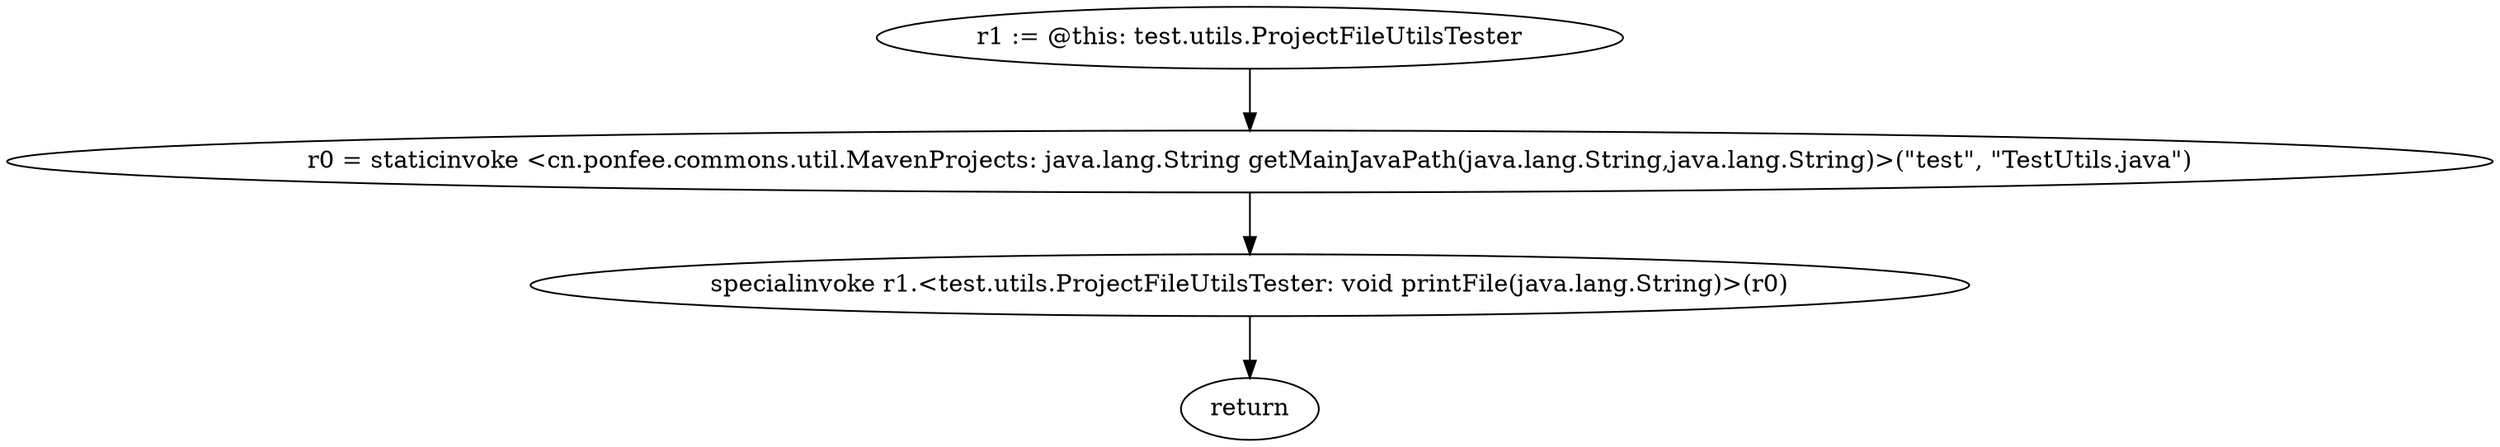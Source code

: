 digraph "unitGraph" {
    "r1 := @this: test.utils.ProjectFileUtilsTester"
    "r0 = staticinvoke <cn.ponfee.commons.util.MavenProjects: java.lang.String getMainJavaPath(java.lang.String,java.lang.String)>(\"test\", \"TestUtils.java\")"
    "specialinvoke r1.<test.utils.ProjectFileUtilsTester: void printFile(java.lang.String)>(r0)"
    "return"
    "r1 := @this: test.utils.ProjectFileUtilsTester"->"r0 = staticinvoke <cn.ponfee.commons.util.MavenProjects: java.lang.String getMainJavaPath(java.lang.String,java.lang.String)>(\"test\", \"TestUtils.java\")";
    "r0 = staticinvoke <cn.ponfee.commons.util.MavenProjects: java.lang.String getMainJavaPath(java.lang.String,java.lang.String)>(\"test\", \"TestUtils.java\")"->"specialinvoke r1.<test.utils.ProjectFileUtilsTester: void printFile(java.lang.String)>(r0)";
    "specialinvoke r1.<test.utils.ProjectFileUtilsTester: void printFile(java.lang.String)>(r0)"->"return";
}
